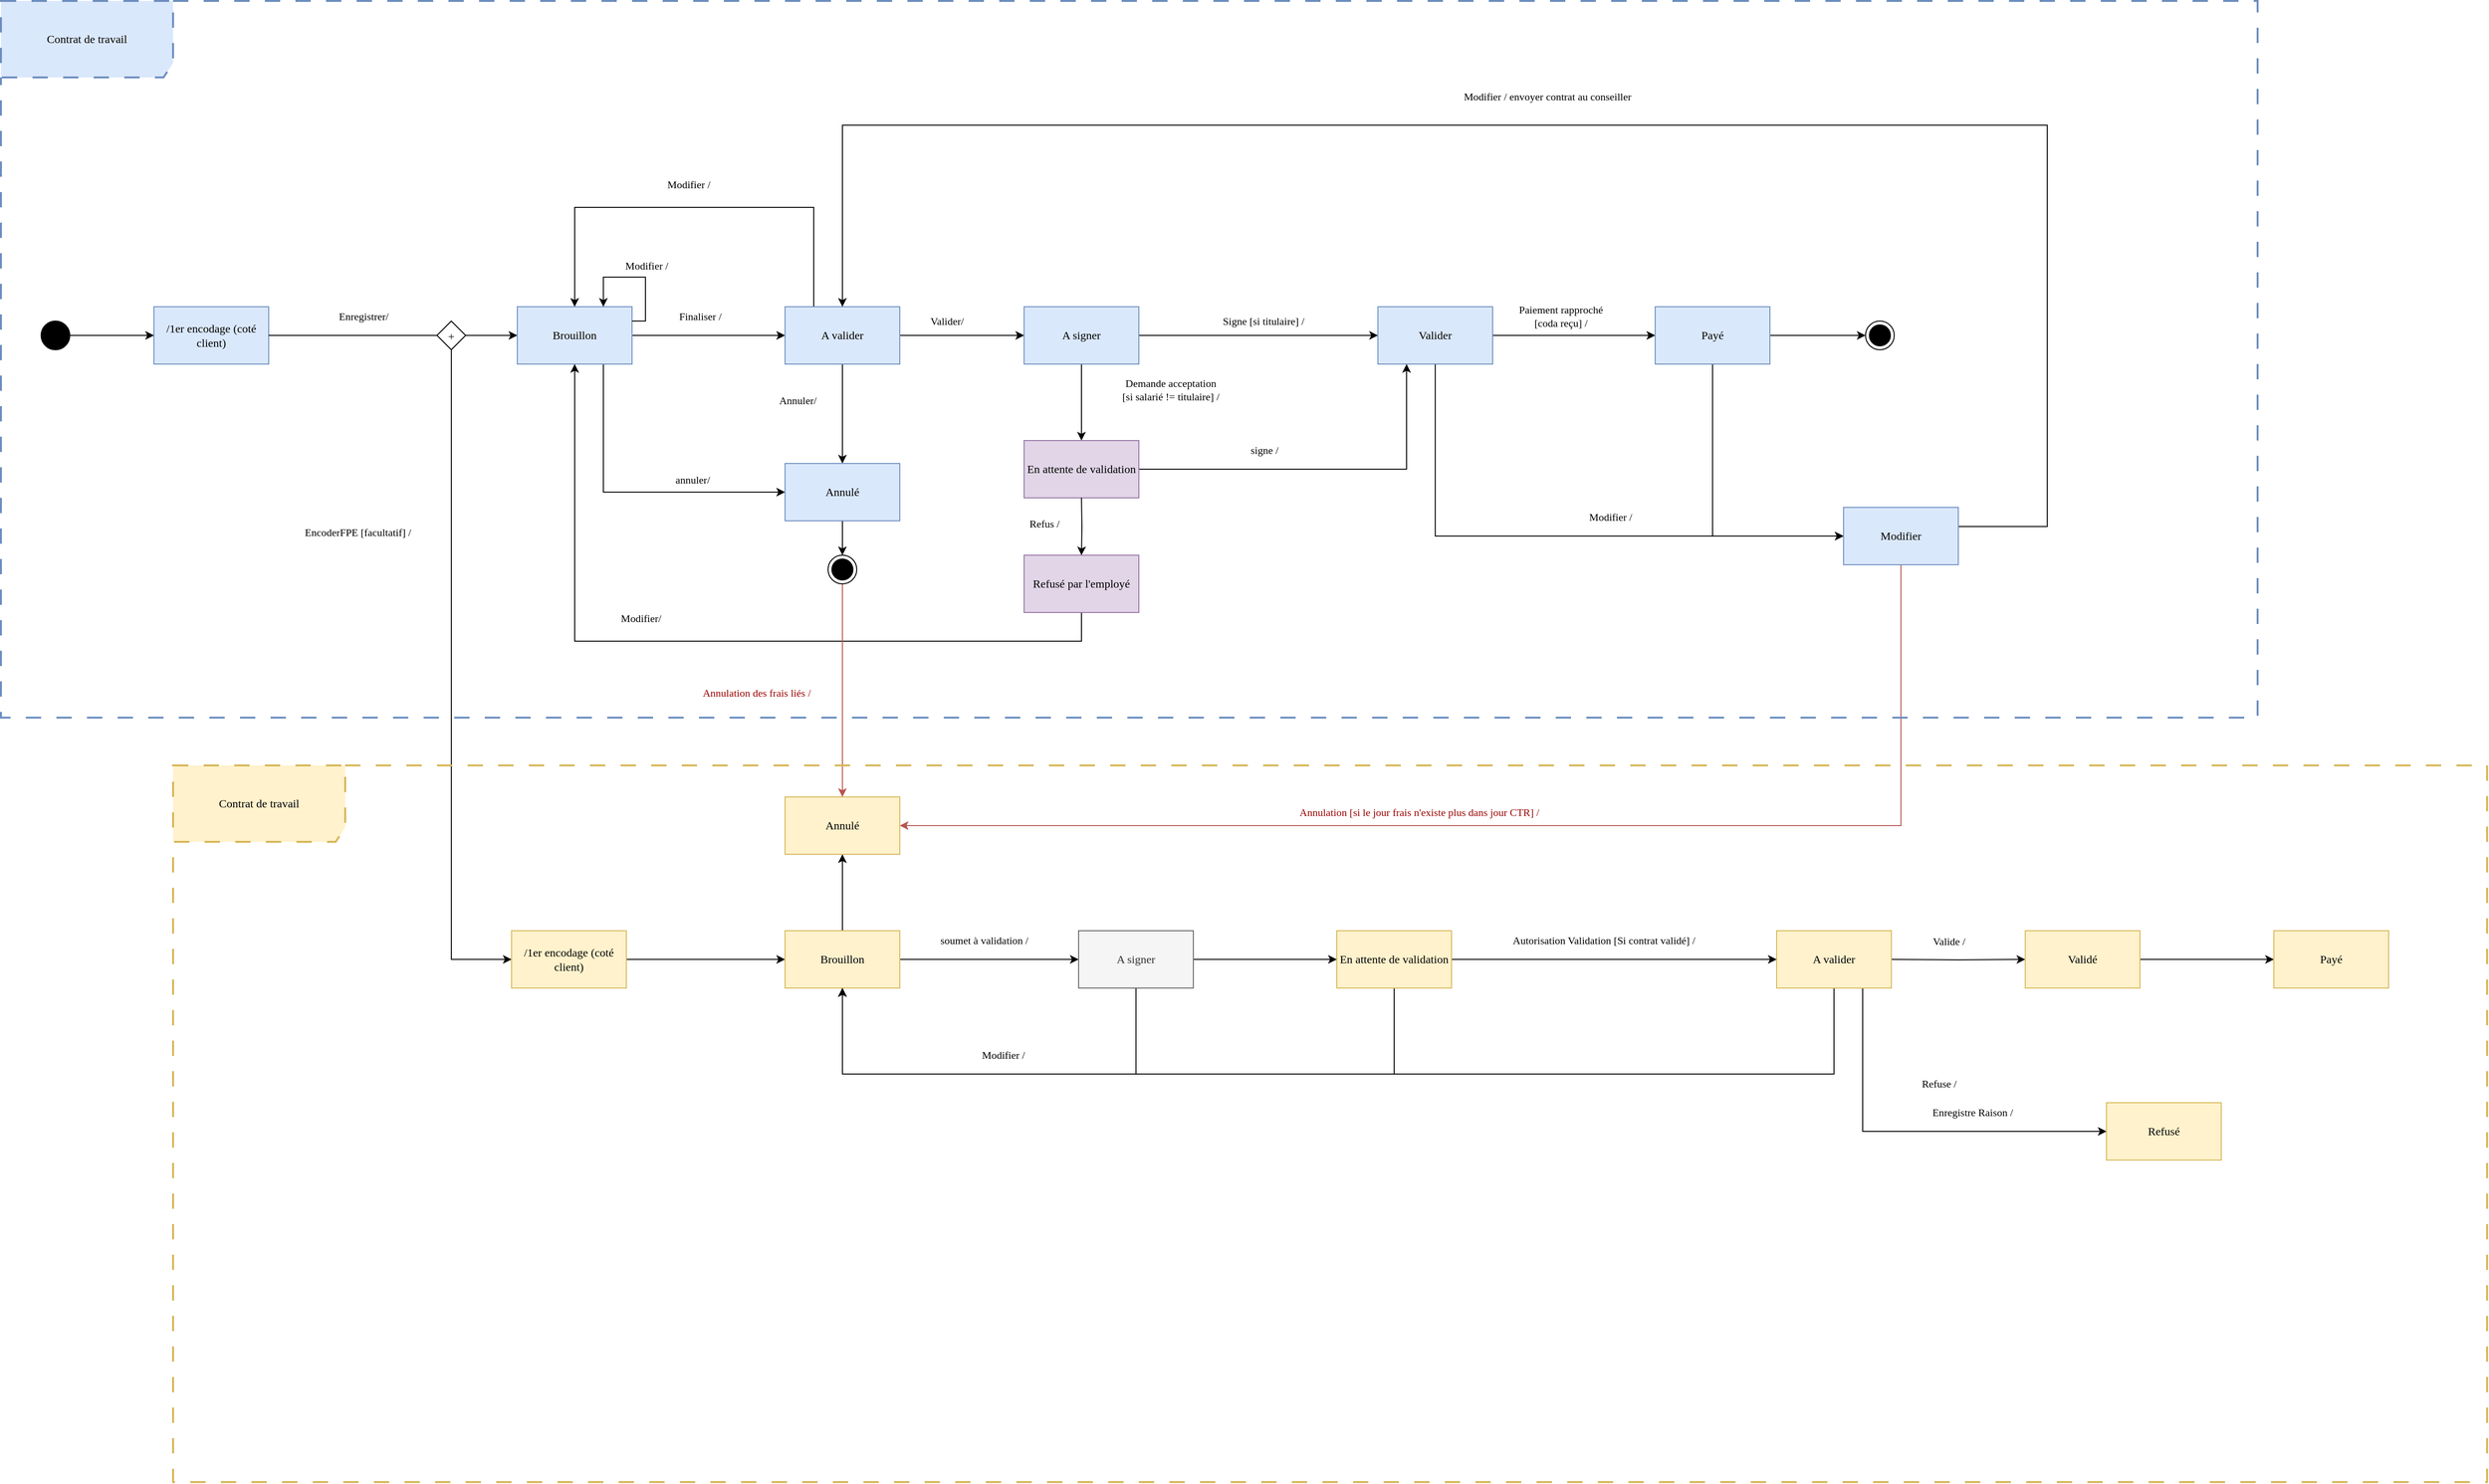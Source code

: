 <mxfile version="20.8.19" type="github">
  <diagram id="R2lEEEUBdFMjLlhIrx00" name="Etat transition">
    <mxGraphModel dx="2252" dy="1201" grid="0" gridSize="10" guides="1" tooltips="1" connect="1" arrows="1" fold="1" page="0" pageScale="1" pageWidth="850" pageHeight="1100" math="0" shadow="0" extFonts="Permanent Marker^https://fonts.googleapis.com/css?family=Permanent+Marker">
      <root>
        <mxCell id="0" />
        <mxCell id="1" parent="0" />
        <mxCell id="_cFpUyDurThmrXsbFItN-6" value="" style="edgeStyle=orthogonalEdgeStyle;rounded=0;orthogonalLoop=1;jettySize=auto;html=1;fontFamily=Verdana;startArrow=none;" parent="1" source="_cFpUyDurThmrXsbFItN-70" target="_cFpUyDurThmrXsbFItN-5" edge="1">
          <mxGeometry relative="1" as="geometry" />
        </mxCell>
        <mxCell id="_cFpUyDurThmrXsbFItN-7" value="Enregistrer/" style="edgeLabel;html=1;align=center;verticalAlign=middle;resizable=0;points=[];fontFamily=Verdana;" parent="_cFpUyDurThmrXsbFItN-6" vertex="1" connectable="0">
          <mxGeometry x="0.197" y="-3" relative="1" as="geometry">
            <mxPoint x="-140" y="-23" as="offset" />
          </mxGeometry>
        </mxCell>
        <mxCell id="_cFpUyDurThmrXsbFItN-69" value="" style="edgeStyle=orthogonalEdgeStyle;rounded=0;orthogonalLoop=1;jettySize=auto;html=1;fontFamily=Verdana;fontColor=#000000;exitX=0.5;exitY=1;exitDx=0;exitDy=0;" parent="1" source="_cFpUyDurThmrXsbFItN-70" target="_cFpUyDurThmrXsbFItN-68" edge="1">
          <mxGeometry relative="1" as="geometry">
            <Array as="points">
              <mxPoint x="511" y="808" />
              <mxPoint x="511" y="808" />
            </Array>
          </mxGeometry>
        </mxCell>
        <mxCell id="_cFpUyDurThmrXsbFItN-77" value="EncoderFPE [facultatif] /" style="edgeLabel;html=1;align=center;verticalAlign=middle;resizable=0;points=[];fontFamily=Verdana;fontColor=#000000;" parent="_cFpUyDurThmrXsbFItN-69" vertex="1" connectable="0">
          <mxGeometry x="-0.332" y="-3" relative="1" as="geometry">
            <mxPoint x="-95" y="-43" as="offset" />
          </mxGeometry>
        </mxCell>
        <mxCell id="_cFpUyDurThmrXsbFItN-4" value="/1er encodage (coté client)" style="rounded=0;whiteSpace=wrap;html=1;fontFamily=Verdana;fillColor=#dae8fc;strokeColor=#6c8ebf;" parent="1" vertex="1">
          <mxGeometry x="200" y="600" width="120" height="60" as="geometry" />
        </mxCell>
        <mxCell id="_cFpUyDurThmrXsbFItN-9" value="" style="edgeStyle=orthogonalEdgeStyle;rounded=0;orthogonalLoop=1;jettySize=auto;html=1;fontFamily=Verdana;" parent="1" source="_cFpUyDurThmrXsbFItN-5" target="_cFpUyDurThmrXsbFItN-8" edge="1">
          <mxGeometry relative="1" as="geometry" />
        </mxCell>
        <mxCell id="_cFpUyDurThmrXsbFItN-31" value="&lt;div&gt;Finaliser / &lt;br&gt;&lt;/div&gt;" style="edgeLabel;html=1;align=center;verticalAlign=middle;resizable=0;points=[];fontFamily=Verdana;" parent="_cFpUyDurThmrXsbFItN-9" vertex="1" connectable="0">
          <mxGeometry x="-0.159" y="2" relative="1" as="geometry">
            <mxPoint x="3" y="-18" as="offset" />
          </mxGeometry>
        </mxCell>
        <mxCell id="_cFpUyDurThmrXsbFItN-58" style="edgeStyle=orthogonalEdgeStyle;rounded=0;orthogonalLoop=1;jettySize=auto;html=1;exitX=0.75;exitY=1;exitDx=0;exitDy=0;entryX=0;entryY=0.5;entryDx=0;entryDy=0;fontFamily=Verdana;fontColor=#000000;" parent="1" source="_cFpUyDurThmrXsbFItN-5" target="_cFpUyDurThmrXsbFItN-56" edge="1">
          <mxGeometry relative="1" as="geometry" />
        </mxCell>
        <mxCell id="_cFpUyDurThmrXsbFItN-59" value="annuler/ " style="edgeLabel;html=1;align=center;verticalAlign=middle;resizable=0;points=[];fontFamily=Verdana;fontColor=#000000;" parent="_cFpUyDurThmrXsbFItN-58" vertex="1" connectable="0">
          <mxGeometry x="0.664" y="1" relative="1" as="geometry">
            <mxPoint x="-43" y="-12" as="offset" />
          </mxGeometry>
        </mxCell>
        <mxCell id="_cFpUyDurThmrXsbFItN-5" value="Brouillon" style="rounded=0;whiteSpace=wrap;html=1;fontFamily=Verdana;fillColor=#dae8fc;strokeColor=#6c8ebf;" parent="1" vertex="1">
          <mxGeometry x="580" y="600" width="120" height="60" as="geometry" />
        </mxCell>
        <mxCell id="_cFpUyDurThmrXsbFItN-11" value="" style="edgeStyle=orthogonalEdgeStyle;rounded=0;orthogonalLoop=1;jettySize=auto;html=1;fontFamily=Verdana;" parent="1" source="_cFpUyDurThmrXsbFItN-8" target="_cFpUyDurThmrXsbFItN-10" edge="1">
          <mxGeometry relative="1" as="geometry" />
        </mxCell>
        <mxCell id="_cFpUyDurThmrXsbFItN-109" value="Valider/" style="edgeLabel;html=1;align=center;verticalAlign=middle;resizable=0;points=[];fontFamily=Verdana;fontColor=#000000;" parent="_cFpUyDurThmrXsbFItN-11" vertex="1" connectable="0">
          <mxGeometry x="-0.245" y="1" relative="1" as="geometry">
            <mxPoint y="-14" as="offset" />
          </mxGeometry>
        </mxCell>
        <mxCell id="_cFpUyDurThmrXsbFItN-54" style="edgeStyle=orthogonalEdgeStyle;rounded=0;orthogonalLoop=1;jettySize=auto;html=1;exitX=0.25;exitY=0;exitDx=0;exitDy=0;entryX=0.5;entryY=0;entryDx=0;entryDy=0;fontFamily=Verdana;fontColor=#000000;" parent="1" source="_cFpUyDurThmrXsbFItN-8" target="_cFpUyDurThmrXsbFItN-5" edge="1">
          <mxGeometry relative="1" as="geometry">
            <Array as="points">
              <mxPoint x="890" y="496" />
              <mxPoint x="640" y="496" />
            </Array>
          </mxGeometry>
        </mxCell>
        <mxCell id="_cFpUyDurThmrXsbFItN-55" value="Modifier /" style="edgeLabel;html=1;align=center;verticalAlign=middle;resizable=0;points=[];fontFamily=Verdana;fontColor=#000000;" parent="_cFpUyDurThmrXsbFItN-54" vertex="1" connectable="0">
          <mxGeometry x="-0.059" y="-3" relative="1" as="geometry">
            <mxPoint x="-20" y="-21" as="offset" />
          </mxGeometry>
        </mxCell>
        <mxCell id="_cFpUyDurThmrXsbFItN-57" style="edgeStyle=orthogonalEdgeStyle;rounded=0;orthogonalLoop=1;jettySize=auto;html=1;exitX=0.5;exitY=1;exitDx=0;exitDy=0;fontFamily=Verdana;fontColor=#000000;" parent="1" source="_cFpUyDurThmrXsbFItN-8" target="_cFpUyDurThmrXsbFItN-56" edge="1">
          <mxGeometry relative="1" as="geometry" />
        </mxCell>
        <mxCell id="_cFpUyDurThmrXsbFItN-60" value="Annuler/" style="edgeLabel;html=1;align=center;verticalAlign=middle;resizable=0;points=[];fontFamily=Verdana;fontColor=#000000;" parent="_cFpUyDurThmrXsbFItN-57" vertex="1" connectable="0">
          <mxGeometry x="-0.26" y="-1" relative="1" as="geometry">
            <mxPoint x="-46" y="-1" as="offset" />
          </mxGeometry>
        </mxCell>
        <mxCell id="_cFpUyDurThmrXsbFItN-8" value="A valider" style="rounded=0;whiteSpace=wrap;html=1;fontFamily=Verdana;fillColor=#dae8fc;strokeColor=#6c8ebf;" parent="1" vertex="1">
          <mxGeometry x="860" y="600" width="120" height="60" as="geometry" />
        </mxCell>
        <mxCell id="_cFpUyDurThmrXsbFItN-13" value="" style="edgeStyle=orthogonalEdgeStyle;rounded=0;orthogonalLoop=1;jettySize=auto;html=1;fontFamily=Verdana;" parent="1" source="_cFpUyDurThmrXsbFItN-10" target="_cFpUyDurThmrXsbFItN-12" edge="1">
          <mxGeometry relative="1" as="geometry" />
        </mxCell>
        <mxCell id="_cFpUyDurThmrXsbFItN-48" value="Signe [si titulaire] /" style="edgeLabel;html=1;align=center;verticalAlign=middle;resizable=0;points=[];fontFamily=Verdana;" parent="_cFpUyDurThmrXsbFItN-13" vertex="1" connectable="0">
          <mxGeometry x="0.161" relative="1" as="geometry">
            <mxPoint x="-15" y="-15" as="offset" />
          </mxGeometry>
        </mxCell>
        <mxCell id="_cFpUyDurThmrXsbFItN-41" value="" style="edgeStyle=orthogonalEdgeStyle;rounded=0;orthogonalLoop=1;jettySize=auto;html=1;fontFamily=Verdana;entryX=0.5;entryY=0;entryDx=0;entryDy=0;" parent="1" source="_cFpUyDurThmrXsbFItN-10" target="_cFpUyDurThmrXsbFItN-23" edge="1">
          <mxGeometry relative="1" as="geometry">
            <mxPoint x="1170" y="770" as="targetPoint" />
          </mxGeometry>
        </mxCell>
        <mxCell id="_cFpUyDurThmrXsbFItN-42" value="&lt;div&gt;Demande acceptation &lt;br&gt;&lt;/div&gt;&lt;div&gt;[si salarié != titulaire] /&lt;/div&gt;" style="edgeLabel;html=1;align=center;verticalAlign=middle;resizable=0;points=[];fontFamily=Verdana;" parent="_cFpUyDurThmrXsbFItN-41" vertex="1" connectable="0">
          <mxGeometry x="-0.223" relative="1" as="geometry">
            <mxPoint x="93" y="-4" as="offset" />
          </mxGeometry>
        </mxCell>
        <mxCell id="_cFpUyDurThmrXsbFItN-10" value="A signer" style="rounded=0;whiteSpace=wrap;html=1;fontFamily=Verdana;fillColor=#dae8fc;strokeColor=#6c8ebf;" parent="1" vertex="1">
          <mxGeometry x="1110" y="600" width="120" height="60" as="geometry" />
        </mxCell>
        <mxCell id="_cFpUyDurThmrXsbFItN-15" value="" style="edgeStyle=orthogonalEdgeStyle;rounded=0;orthogonalLoop=1;jettySize=auto;html=1;fontFamily=Verdana;" parent="1" source="_cFpUyDurThmrXsbFItN-12" target="_cFpUyDurThmrXsbFItN-14" edge="1">
          <mxGeometry relative="1" as="geometry" />
        </mxCell>
        <mxCell id="_cFpUyDurThmrXsbFItN-20" value="&lt;div&gt;Paiement rapproché &lt;br&gt;&lt;/div&gt;&lt;div&gt;[coda reçu] / &lt;/div&gt;" style="edgeLabel;html=1;align=center;verticalAlign=middle;resizable=0;points=[];fontFamily=Verdana;" parent="_cFpUyDurThmrXsbFItN-15" vertex="1" connectable="0">
          <mxGeometry x="-0.167" y="3" relative="1" as="geometry">
            <mxPoint y="-17" as="offset" />
          </mxGeometry>
        </mxCell>
        <mxCell id="_cFpUyDurThmrXsbFItN-18" style="edgeStyle=orthogonalEdgeStyle;rounded=0;orthogonalLoop=1;jettySize=auto;html=1;exitX=0.5;exitY=1;exitDx=0;exitDy=0;entryX=0;entryY=0.5;entryDx=0;entryDy=0;fontFamily=Verdana;" parent="1" source="_cFpUyDurThmrXsbFItN-12" target="_cFpUyDurThmrXsbFItN-16" edge="1">
          <mxGeometry relative="1" as="geometry" />
        </mxCell>
        <mxCell id="_cFpUyDurThmrXsbFItN-19" value="Modifier /" style="edgeLabel;html=1;align=center;verticalAlign=middle;resizable=0;points=[];fontFamily=Verdana;" parent="_cFpUyDurThmrXsbFItN-18" vertex="1" connectable="0">
          <mxGeometry x="0.451" y="-1" relative="1" as="geometry">
            <mxPoint x="-78" y="-21" as="offset" />
          </mxGeometry>
        </mxCell>
        <mxCell id="_cFpUyDurThmrXsbFItN-12" value="Valider" style="rounded=0;whiteSpace=wrap;html=1;fontFamily=Verdana;fillColor=#dae8fc;strokeColor=#6c8ebf;" parent="1" vertex="1">
          <mxGeometry x="1480" y="600" width="120" height="60" as="geometry" />
        </mxCell>
        <mxCell id="_cFpUyDurThmrXsbFItN-66" style="edgeStyle=orthogonalEdgeStyle;rounded=0;orthogonalLoop=1;jettySize=auto;html=1;exitX=1;exitY=0.5;exitDx=0;exitDy=0;fontFamily=Verdana;fontColor=#000000;" parent="1" source="_cFpUyDurThmrXsbFItN-14" target="_cFpUyDurThmrXsbFItN-65" edge="1">
          <mxGeometry relative="1" as="geometry" />
        </mxCell>
        <mxCell id="_cFpUyDurThmrXsbFItN-91" style="edgeStyle=orthogonalEdgeStyle;rounded=0;orthogonalLoop=1;jettySize=auto;html=1;exitX=0.5;exitY=1;exitDx=0;exitDy=0;entryX=0;entryY=0.5;entryDx=0;entryDy=0;fontFamily=Verdana;fontColor=#000000;" parent="1" source="_cFpUyDurThmrXsbFItN-14" target="_cFpUyDurThmrXsbFItN-16" edge="1">
          <mxGeometry relative="1" as="geometry" />
        </mxCell>
        <mxCell id="_cFpUyDurThmrXsbFItN-14" value="Payé" style="rounded=0;whiteSpace=wrap;html=1;fontFamily=Verdana;fillColor=#dae8fc;strokeColor=#6c8ebf;" parent="1" vertex="1">
          <mxGeometry x="1770" y="600" width="120" height="60" as="geometry" />
        </mxCell>
        <mxCell id="_cFpUyDurThmrXsbFItN-27" style="edgeStyle=orthogonalEdgeStyle;rounded=0;orthogonalLoop=1;jettySize=auto;html=1;exitX=1;exitY=0.5;exitDx=0;exitDy=0;entryX=0.5;entryY=0;entryDx=0;entryDy=0;" parent="1" source="_cFpUyDurThmrXsbFItN-16" target="_cFpUyDurThmrXsbFItN-8" edge="1">
          <mxGeometry relative="1" as="geometry">
            <Array as="points">
              <mxPoint x="2027" y="830" />
              <mxPoint x="2180" y="830" />
              <mxPoint x="2180" y="410" />
              <mxPoint x="920" y="410" />
            </Array>
          </mxGeometry>
        </mxCell>
        <mxCell id="_cFpUyDurThmrXsbFItN-47" value="Modifier / envoyer contrat au conseiller" style="edgeLabel;html=1;align=center;verticalAlign=middle;resizable=0;points=[];fontFamily=Verdana;" parent="_cFpUyDurThmrXsbFItN-27" vertex="1" connectable="0">
          <mxGeometry x="-0.068" y="-2" relative="1" as="geometry">
            <mxPoint x="-191" y="-28" as="offset" />
          </mxGeometry>
        </mxCell>
        <mxCell id="rFunAm-t--iuJbsa7KAt-4" style="edgeStyle=orthogonalEdgeStyle;rounded=0;orthogonalLoop=1;jettySize=auto;html=1;exitX=0.5;exitY=1;exitDx=0;exitDy=0;entryX=1;entryY=0.5;entryDx=0;entryDy=0;fontFamily=Verdana;fontColor=#990000;fillColor=#f8cecc;strokeColor=#b85450;" edge="1" parent="1" source="_cFpUyDurThmrXsbFItN-16" target="_cFpUyDurThmrXsbFItN-92">
          <mxGeometry relative="1" as="geometry" />
        </mxCell>
        <mxCell id="rFunAm-t--iuJbsa7KAt-5" value="Annulation [si le jour frais n&#39;existe plus dans jour CTR] /" style="edgeLabel;html=1;align=center;verticalAlign=middle;resizable=0;points=[];fontFamily=Verdana;fontColor=#990000;" vertex="1" connectable="0" parent="rFunAm-t--iuJbsa7KAt-4">
          <mxGeometry x="0.186" y="3" relative="1" as="geometry">
            <mxPoint x="6" y="-17" as="offset" />
          </mxGeometry>
        </mxCell>
        <mxCell id="_cFpUyDurThmrXsbFItN-16" value="Modifier" style="rounded=0;whiteSpace=wrap;html=1;fontFamily=Verdana;fillColor=#dae8fc;strokeColor=#6c8ebf;" parent="1" vertex="1">
          <mxGeometry x="1967" y="810" width="120" height="60" as="geometry" />
        </mxCell>
        <mxCell id="_cFpUyDurThmrXsbFItN-25" style="edgeStyle=orthogonalEdgeStyle;rounded=0;orthogonalLoop=1;jettySize=auto;html=1;exitX=0.5;exitY=0;exitDx=0;exitDy=0;fontFamily=Verdana;entryX=0.5;entryY=1;entryDx=0;entryDy=0;" parent="1" source="_cFpUyDurThmrXsbFItN-21" target="_cFpUyDurThmrXsbFItN-5" edge="1">
          <mxGeometry relative="1" as="geometry">
            <Array as="points">
              <mxPoint x="1170" y="950" />
              <mxPoint x="640" y="950" />
            </Array>
          </mxGeometry>
        </mxCell>
        <mxCell id="_cFpUyDurThmrXsbFItN-26" value="Modifier/" style="edgeLabel;html=1;align=center;verticalAlign=middle;resizable=0;points=[];fontFamily=Verdana;" parent="_cFpUyDurThmrXsbFItN-25" vertex="1" connectable="0">
          <mxGeometry x="-0.489" y="3" relative="1" as="geometry">
            <mxPoint x="-319" y="-27" as="offset" />
          </mxGeometry>
        </mxCell>
        <mxCell id="_cFpUyDurThmrXsbFItN-21" value="Refusé par l&#39;employé" style="rounded=0;whiteSpace=wrap;html=1;fontFamily=Verdana;fillColor=#e1d5e7;strokeColor=#9673a6;" parent="1" vertex="1">
          <mxGeometry x="1110" y="860" width="120" height="60" as="geometry" />
        </mxCell>
        <mxCell id="_cFpUyDurThmrXsbFItN-110" style="edgeStyle=orthogonalEdgeStyle;rounded=0;orthogonalLoop=1;jettySize=auto;html=1;exitX=1;exitY=0.5;exitDx=0;exitDy=0;entryX=0.25;entryY=1;entryDx=0;entryDy=0;fontFamily=Verdana;fontColor=#000000;" parent="1" source="_cFpUyDurThmrXsbFItN-23" target="_cFpUyDurThmrXsbFItN-12" edge="1">
          <mxGeometry relative="1" as="geometry" />
        </mxCell>
        <mxCell id="_cFpUyDurThmrXsbFItN-113" value="signe /" style="edgeLabel;html=1;align=center;verticalAlign=middle;resizable=0;points=[];fontFamily=Verdana;fontColor=#000000;" parent="_cFpUyDurThmrXsbFItN-110" vertex="1" connectable="0">
          <mxGeometry x="-0.371" y="1" relative="1" as="geometry">
            <mxPoint x="8" y="-19" as="offset" />
          </mxGeometry>
        </mxCell>
        <mxCell id="_cFpUyDurThmrXsbFItN-23" value="En attente de validation" style="rounded=0;whiteSpace=wrap;html=1;fontFamily=Verdana;fillColor=#e1d5e7;strokeColor=#9673a6;" parent="1" vertex="1">
          <mxGeometry x="1110" y="740" width="120" height="60" as="geometry" />
        </mxCell>
        <mxCell id="_cFpUyDurThmrXsbFItN-45" style="edgeStyle=orthogonalEdgeStyle;rounded=0;orthogonalLoop=1;jettySize=auto;html=1;fontFamily=Verdana;" parent="1" target="_cFpUyDurThmrXsbFItN-21" edge="1">
          <mxGeometry relative="1" as="geometry">
            <mxPoint x="1170" y="800" as="sourcePoint" />
          </mxGeometry>
        </mxCell>
        <mxCell id="_cFpUyDurThmrXsbFItN-46" value="Refus /" style="edgeLabel;html=1;align=center;verticalAlign=middle;resizable=0;points=[];fontFamily=Verdana;" parent="_cFpUyDurThmrXsbFItN-45" vertex="1" connectable="0">
          <mxGeometry x="-0.318" y="-1" relative="1" as="geometry">
            <mxPoint x="-39" y="6" as="offset" />
          </mxGeometry>
        </mxCell>
        <mxCell id="_cFpUyDurThmrXsbFItN-53" value="" style="edgeStyle=orthogonalEdgeStyle;rounded=0;orthogonalLoop=1;jettySize=auto;html=1;fontFamily=Verdana;fontColor=#000000;" parent="1" source="_cFpUyDurThmrXsbFItN-51" target="_cFpUyDurThmrXsbFItN-4" edge="1">
          <mxGeometry relative="1" as="geometry" />
        </mxCell>
        <mxCell id="_cFpUyDurThmrXsbFItN-51" value="" style="ellipse;fillColor=strokeColor;fillStyle=solid;fontFamily=Verdana;labelBackgroundColor=none;labelBorderColor=none;fontColor=#000000;" parent="1" vertex="1">
          <mxGeometry x="82" y="615" width="30" height="30" as="geometry" />
        </mxCell>
        <mxCell id="_cFpUyDurThmrXsbFItN-64" style="edgeStyle=orthogonalEdgeStyle;rounded=0;orthogonalLoop=1;jettySize=auto;html=1;exitX=0.5;exitY=1;exitDx=0;exitDy=0;entryX=0.5;entryY=0;entryDx=0;entryDy=0;fontFamily=Verdana;fontColor=#000000;" parent="1" source="_cFpUyDurThmrXsbFItN-56" target="_cFpUyDurThmrXsbFItN-63" edge="1">
          <mxGeometry relative="1" as="geometry" />
        </mxCell>
        <mxCell id="_cFpUyDurThmrXsbFItN-56" value="Annulé" style="rounded=0;whiteSpace=wrap;html=1;fontFamily=Verdana;fillColor=#dae8fc;strokeColor=#6c8ebf;" parent="1" vertex="1">
          <mxGeometry x="860" y="764" width="120" height="60" as="geometry" />
        </mxCell>
        <mxCell id="_cFpUyDurThmrXsbFItN-61" style="edgeStyle=orthogonalEdgeStyle;rounded=0;orthogonalLoop=1;jettySize=auto;html=1;exitX=1;exitY=0.25;exitDx=0;exitDy=0;entryX=0.75;entryY=0;entryDx=0;entryDy=0;fontFamily=Verdana;fontColor=#000000;" parent="1" source="_cFpUyDurThmrXsbFItN-5" target="_cFpUyDurThmrXsbFItN-5" edge="1">
          <mxGeometry relative="1" as="geometry">
            <Array as="points">
              <mxPoint x="714" y="615" />
              <mxPoint x="714" y="569" />
              <mxPoint x="670" y="569" />
            </Array>
          </mxGeometry>
        </mxCell>
        <mxCell id="_cFpUyDurThmrXsbFItN-62" value="Modifier /" style="edgeLabel;html=1;align=center;verticalAlign=middle;resizable=0;points=[];fontFamily=Verdana;fontColor=#000000;" parent="_cFpUyDurThmrXsbFItN-61" vertex="1" connectable="0">
          <mxGeometry x="-0.2" y="2" relative="1" as="geometry">
            <mxPoint x="3" y="-18" as="offset" />
          </mxGeometry>
        </mxCell>
        <mxCell id="rFunAm-t--iuJbsa7KAt-1" style="edgeStyle=orthogonalEdgeStyle;rounded=0;orthogonalLoop=1;jettySize=auto;html=1;exitX=0.5;exitY=1;exitDx=0;exitDy=0;fontFamily=Verdana;fontColor=#000000;fillColor=#f8cecc;strokeColor=#b85450;" edge="1" parent="1" source="_cFpUyDurThmrXsbFItN-63" target="_cFpUyDurThmrXsbFItN-92">
          <mxGeometry relative="1" as="geometry" />
        </mxCell>
        <mxCell id="rFunAm-t--iuJbsa7KAt-3" value="&lt;font&gt;Annulation des frais liés / &lt;/font&gt;" style="edgeLabel;html=1;align=center;verticalAlign=middle;resizable=0;points=[];fontFamily=Verdana;fontColor=#990000;" vertex="1" connectable="0" parent="rFunAm-t--iuJbsa7KAt-1">
          <mxGeometry x="-0.17" y="-1" relative="1" as="geometry">
            <mxPoint x="-89" y="21" as="offset" />
          </mxGeometry>
        </mxCell>
        <mxCell id="_cFpUyDurThmrXsbFItN-63" value="" style="ellipse;html=1;shape=endState;fillColor=strokeColor;labelBackgroundColor=none;labelBorderColor=none;fillStyle=solid;fontFamily=Verdana;fontColor=#000000;" parent="1" vertex="1">
          <mxGeometry x="905" y="860" width="30" height="30" as="geometry" />
        </mxCell>
        <mxCell id="_cFpUyDurThmrXsbFItN-65" value="" style="ellipse;html=1;shape=endState;fillColor=strokeColor;labelBackgroundColor=none;labelBorderColor=none;fillStyle=solid;fontFamily=Verdana;fontColor=#000000;" parent="1" vertex="1">
          <mxGeometry x="1990" y="615" width="30" height="30" as="geometry" />
        </mxCell>
        <mxCell id="_cFpUyDurThmrXsbFItN-79" value="" style="edgeStyle=orthogonalEdgeStyle;rounded=0;orthogonalLoop=1;jettySize=auto;html=1;fontFamily=Verdana;fontColor=#000000;" parent="1" source="_cFpUyDurThmrXsbFItN-68" target="_cFpUyDurThmrXsbFItN-78" edge="1">
          <mxGeometry relative="1" as="geometry" />
        </mxCell>
        <mxCell id="_cFpUyDurThmrXsbFItN-68" value="/1er encodage (coté client)" style="rounded=0;whiteSpace=wrap;html=1;fontFamily=Verdana;fillColor=#fff2cc;strokeColor=#d6b656;" parent="1" vertex="1">
          <mxGeometry x="574" y="1253" width="120" height="60" as="geometry" />
        </mxCell>
        <mxCell id="_cFpUyDurThmrXsbFItN-75" value="" style="edgeStyle=orthogonalEdgeStyle;rounded=0;orthogonalLoop=1;jettySize=auto;html=1;fontFamily=Verdana;endArrow=none;" parent="1" source="_cFpUyDurThmrXsbFItN-4" target="_cFpUyDurThmrXsbFItN-70" edge="1">
          <mxGeometry relative="1" as="geometry">
            <mxPoint x="320" y="630" as="sourcePoint" />
            <mxPoint x="580" y="630" as="targetPoint" />
          </mxGeometry>
        </mxCell>
        <mxCell id="_cFpUyDurThmrXsbFItN-70" value="+" style="rhombus;labelBackgroundColor=none;labelBorderColor=none;fillStyle=solid;fontFamily=Verdana;" parent="1" vertex="1">
          <mxGeometry x="496" y="615" width="30" height="30" as="geometry" />
        </mxCell>
        <mxCell id="_cFpUyDurThmrXsbFItN-81" value="" style="edgeStyle=orthogonalEdgeStyle;rounded=0;orthogonalLoop=1;jettySize=auto;html=1;fontFamily=Verdana;fontColor=#000000;entryX=0;entryY=0.5;entryDx=0;entryDy=0;" parent="1" source="_cFpUyDurThmrXsbFItN-78" target="_cFpUyDurThmrXsbFItN-117" edge="1">
          <mxGeometry relative="1" as="geometry">
            <mxPoint x="1097" y="1283" as="targetPoint" />
          </mxGeometry>
        </mxCell>
        <mxCell id="_cFpUyDurThmrXsbFItN-116" value="soumet à validation / " style="edgeLabel;html=1;align=center;verticalAlign=middle;resizable=0;points=[];fontFamily=Verdana;fontColor=#000000;" parent="_cFpUyDurThmrXsbFItN-81" vertex="1" connectable="0">
          <mxGeometry x="-0.169" y="1" relative="1" as="geometry">
            <mxPoint x="10" y="-19" as="offset" />
          </mxGeometry>
        </mxCell>
        <mxCell id="_cFpUyDurThmrXsbFItN-93" value="" style="edgeStyle=orthogonalEdgeStyle;rounded=0;orthogonalLoop=1;jettySize=auto;html=1;fontFamily=Verdana;fontColor=#000000;" parent="1" source="_cFpUyDurThmrXsbFItN-78" target="_cFpUyDurThmrXsbFItN-92" edge="1">
          <mxGeometry relative="1" as="geometry" />
        </mxCell>
        <mxCell id="_cFpUyDurThmrXsbFItN-78" value="Brouillon" style="rounded=0;whiteSpace=wrap;html=1;fontFamily=Verdana;fillColor=#fff2cc;strokeColor=#d6b656;" parent="1" vertex="1">
          <mxGeometry x="860" y="1253" width="120" height="60" as="geometry" />
        </mxCell>
        <mxCell id="_cFpUyDurThmrXsbFItN-80" value="En attente de validation" style="whiteSpace=wrap;html=1;fontFamily=Verdana;fillColor=#d5e8d4;strokeColor=#82b366;rounded=0;" parent="1" vertex="1">
          <mxGeometry x="1437" y="1253" width="120" height="60" as="geometry" />
        </mxCell>
        <mxCell id="_cFpUyDurThmrXsbFItN-85" value="" style="edgeStyle=orthogonalEdgeStyle;rounded=0;orthogonalLoop=1;jettySize=auto;html=1;fontFamily=Verdana;fontColor=#000000;" parent="1" target="_cFpUyDurThmrXsbFItN-84" edge="1">
          <mxGeometry relative="1" as="geometry">
            <mxPoint x="2017" y="1283" as="sourcePoint" />
          </mxGeometry>
        </mxCell>
        <mxCell id="_cFpUyDurThmrXsbFItN-115" value="Valide /" style="edgeLabel;html=1;align=center;verticalAlign=middle;resizable=0;points=[];fontFamily=Verdana;fontColor=#000000;" parent="_cFpUyDurThmrXsbFItN-85" vertex="1" connectable="0">
          <mxGeometry x="-0.275" y="1" relative="1" as="geometry">
            <mxPoint x="9" y="-19" as="offset" />
          </mxGeometry>
        </mxCell>
        <mxCell id="_cFpUyDurThmrXsbFItN-87" value="" style="edgeStyle=orthogonalEdgeStyle;rounded=0;orthogonalLoop=1;jettySize=auto;html=1;fontFamily=Verdana;fontColor=#000000;" parent="1" source="_cFpUyDurThmrXsbFItN-84" target="_cFpUyDurThmrXsbFItN-86" edge="1">
          <mxGeometry relative="1" as="geometry" />
        </mxCell>
        <mxCell id="_cFpUyDurThmrXsbFItN-84" value="Validé" style="whiteSpace=wrap;html=1;fontFamily=Verdana;fillColor=#fff2cc;strokeColor=#d6b656;rounded=0;" parent="1" vertex="1">
          <mxGeometry x="2157" y="1253" width="120" height="60" as="geometry" />
        </mxCell>
        <mxCell id="_cFpUyDurThmrXsbFItN-86" value="Payé" style="whiteSpace=wrap;html=1;fontFamily=Verdana;fillColor=#fff2cc;strokeColor=#d6b656;rounded=0;" parent="1" vertex="1">
          <mxGeometry x="2417" y="1253" width="120" height="60" as="geometry" />
        </mxCell>
        <mxCell id="_cFpUyDurThmrXsbFItN-92" value="Annulé" style="rounded=0;whiteSpace=wrap;html=1;fontFamily=Verdana;fillColor=#fff2cc;strokeColor=#d6b656;" parent="1" vertex="1">
          <mxGeometry x="860" y="1113" width="120" height="60" as="geometry" />
        </mxCell>
        <mxCell id="_cFpUyDurThmrXsbFItN-98" style="edgeStyle=orthogonalEdgeStyle;rounded=0;orthogonalLoop=1;jettySize=auto;html=1;exitX=0.5;exitY=1;exitDx=0;exitDy=0;entryX=0.5;entryY=1;entryDx=0;entryDy=0;fontFamily=Verdana;fontColor=#000000;" parent="1" source="_cFpUyDurThmrXsbFItN-96" target="_cFpUyDurThmrXsbFItN-78" edge="1">
          <mxGeometry relative="1" as="geometry">
            <Array as="points">
              <mxPoint x="1957" y="1403" />
              <mxPoint x="920" y="1403" />
            </Array>
          </mxGeometry>
        </mxCell>
        <mxCell id="_cFpUyDurThmrXsbFItN-103" value="Modifier /" style="edgeLabel;html=1;align=center;verticalAlign=middle;resizable=0;points=[];fontFamily=Verdana;fontColor=#000000;" parent="_cFpUyDurThmrXsbFItN-98" vertex="1" connectable="0">
          <mxGeometry x="-0.583" y="-2" relative="1" as="geometry">
            <mxPoint x="-706" y="-18" as="offset" />
          </mxGeometry>
        </mxCell>
        <mxCell id="_cFpUyDurThmrXsbFItN-122" style="edgeStyle=orthogonalEdgeStyle;rounded=0;orthogonalLoop=1;jettySize=auto;html=1;exitX=0.75;exitY=1;exitDx=0;exitDy=0;entryX=0;entryY=0.5;entryDx=0;entryDy=0;fontFamily=Verdana;fontColor=#000000;" parent="1" source="_cFpUyDurThmrXsbFItN-96" target="_cFpUyDurThmrXsbFItN-101" edge="1">
          <mxGeometry relative="1" as="geometry" />
        </mxCell>
        <mxCell id="_cFpUyDurThmrXsbFItN-123" value="Refuse /&amp;nbsp; " style="edgeLabel;html=1;align=center;verticalAlign=middle;resizable=0;points=[];fontFamily=Verdana;fontColor=#000000;" parent="_cFpUyDurThmrXsbFItN-122" vertex="1" connectable="0">
          <mxGeometry x="0.078" y="3" relative="1" as="geometry">
            <mxPoint x="12" y="-47" as="offset" />
          </mxGeometry>
        </mxCell>
        <mxCell id="_cFpUyDurThmrXsbFItN-96" value="A valider" style="whiteSpace=wrap;html=1;fontFamily=Verdana;fillColor=#fff2cc;strokeColor=#d6b656;rounded=0;" parent="1" vertex="1">
          <mxGeometry x="1897" y="1253" width="120" height="60" as="geometry" />
        </mxCell>
        <mxCell id="_cFpUyDurThmrXsbFItN-99" style="edgeStyle=orthogonalEdgeStyle;rounded=0;orthogonalLoop=1;jettySize=auto;html=1;exitX=0.5;exitY=1;exitDx=0;exitDy=0;entryX=0.5;entryY=1;entryDx=0;entryDy=0;fontFamily=Verdana;fontColor=#000000;" parent="1" source="_cFpUyDurThmrXsbFItN-97" target="_cFpUyDurThmrXsbFItN-78" edge="1">
          <mxGeometry relative="1" as="geometry">
            <Array as="points">
              <mxPoint x="1497" y="1403" />
              <mxPoint x="920" y="1403" />
            </Array>
          </mxGeometry>
        </mxCell>
        <mxCell id="_cFpUyDurThmrXsbFItN-102" style="edgeStyle=orthogonalEdgeStyle;rounded=0;orthogonalLoop=1;jettySize=auto;html=1;exitX=1;exitY=0.5;exitDx=0;exitDy=0;entryX=0;entryY=0.5;entryDx=0;entryDy=0;fontFamily=Verdana;fontColor=#000000;" parent="1" source="_cFpUyDurThmrXsbFItN-97" target="_cFpUyDurThmrXsbFItN-96" edge="1">
          <mxGeometry relative="1" as="geometry" />
        </mxCell>
        <mxCell id="_cFpUyDurThmrXsbFItN-104" value="Autorisation Validation [Si contrat validé] / " style="edgeLabel;html=1;align=center;verticalAlign=middle;resizable=0;points=[];fontFamily=Verdana;fontColor=#000000;" parent="_cFpUyDurThmrXsbFItN-102" vertex="1" connectable="0">
          <mxGeometry x="-0.318" y="1" relative="1" as="geometry">
            <mxPoint x="43" y="-19" as="offset" />
          </mxGeometry>
        </mxCell>
        <mxCell id="_cFpUyDurThmrXsbFItN-97" value="En attente de validation" style="whiteSpace=wrap;html=1;fontFamily=Verdana;fillColor=#fff2cc;strokeColor=#d6b656;rounded=0;" parent="1" vertex="1">
          <mxGeometry x="1437" y="1253" width="120" height="60" as="geometry" />
        </mxCell>
        <mxCell id="_cFpUyDurThmrXsbFItN-101" value="Refusé" style="whiteSpace=wrap;html=1;fontFamily=Verdana;fillColor=#fff2cc;strokeColor=#d6b656;rounded=0;" parent="1" vertex="1">
          <mxGeometry x="2242" y="1433" width="120" height="60" as="geometry" />
        </mxCell>
        <mxCell id="_cFpUyDurThmrXsbFItN-118" style="edgeStyle=orthogonalEdgeStyle;rounded=0;orthogonalLoop=1;jettySize=auto;html=1;exitX=1;exitY=0.5;exitDx=0;exitDy=0;entryX=0;entryY=0.5;entryDx=0;entryDy=0;fontFamily=Verdana;fontColor=#000000;" parent="1" source="_cFpUyDurThmrXsbFItN-117" target="_cFpUyDurThmrXsbFItN-97" edge="1">
          <mxGeometry relative="1" as="geometry" />
        </mxCell>
        <mxCell id="_cFpUyDurThmrXsbFItN-121" style="edgeStyle=orthogonalEdgeStyle;rounded=0;orthogonalLoop=1;jettySize=auto;html=1;exitX=0.5;exitY=1;exitDx=0;exitDy=0;entryX=0.5;entryY=1;entryDx=0;entryDy=0;fontFamily=Verdana;fontColor=#000000;" parent="1" source="_cFpUyDurThmrXsbFItN-117" target="_cFpUyDurThmrXsbFItN-78" edge="1">
          <mxGeometry relative="1" as="geometry">
            <Array as="points">
              <mxPoint x="1227" y="1403" />
              <mxPoint x="920" y="1403" />
            </Array>
          </mxGeometry>
        </mxCell>
        <mxCell id="_cFpUyDurThmrXsbFItN-117" value="A signer" style="rounded=0;whiteSpace=wrap;html=1;fontFamily=Verdana;fillColor=#f5f5f5;strokeColor=#666666;fontColor=#333333;" parent="1" vertex="1">
          <mxGeometry x="1167" y="1253" width="120" height="60" as="geometry" />
        </mxCell>
        <mxCell id="_cFpUyDurThmrXsbFItN-124" value="Enregistre Raison /&amp;nbsp; " style="edgeLabel;html=1;align=center;verticalAlign=middle;resizable=0;points=[];fontFamily=Verdana;fontColor=#000000;" parent="1" vertex="1" connectable="0">
          <mxGeometry x="2127.001" y="1423.022" as="geometry">
            <mxPoint x="-24" y="20" as="offset" />
          </mxGeometry>
        </mxCell>
        <mxCell id="_cFpUyDurThmrXsbFItN-128" value="Contrat de travail" style="shape=umlFrame;whiteSpace=wrap;html=1;pointerEvents=0;labelBackgroundColor=none;labelBorderColor=none;fillStyle=solid;fontFamily=Verdana;fillColor=#dae8fc;strokeColor=#6c8ebf;width=180;height=80;gradientColor=none;shadow=0;perimeterSpacing=50;strokeWidth=2;dashed=1;dashPattern=8 8;" parent="1" vertex="1">
          <mxGeometry x="40" y="280" width="2360" height="750" as="geometry" />
        </mxCell>
        <mxCell id="rFunAm-t--iuJbsa7KAt-2" value="Contrat de travail" style="shape=umlFrame;whiteSpace=wrap;html=1;pointerEvents=0;labelBackgroundColor=none;labelBorderColor=none;fillStyle=solid;fontFamily=Verdana;fillColor=#fff2cc;strokeColor=#d6b656;width=180;height=80;shadow=0;perimeterSpacing=50;strokeWidth=2;dashed=1;dashPattern=8 8;" vertex="1" parent="1">
          <mxGeometry x="220" y="1080" width="2420" height="750" as="geometry" />
        </mxCell>
      </root>
    </mxGraphModel>
  </diagram>
</mxfile>
